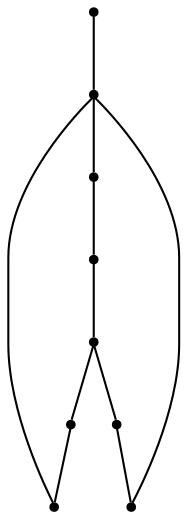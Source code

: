 graph {
  node [shape=point,comment="{\"directed\":false,\"doi\":\"10.1007/3-540-46648-7_21\",\"figure\":\"? (2)\"}"]

  v0 [pos="838.104750433446,1521.5935350703023"]
  v1 [pos="778.0972596216571,1400.572807063586"]
  v2 [pos="718.0897688098682,1521.5935350703023"]
  v3 [pos="597.0746233928579,1641.6140055842168"]
  v4 [pos="718.0897688098682,1641.614005584217"]
  v5 [pos="597.0746233928579,1521.5935350703023"]
  v6 [pos="657.0821142046468,1400.572807063586"]
  v7 [pos="477.0596338210005,1521.5935350703023"]
  v8 [pos="537.0671325810688,1400.572807063586"]

  v0 -- v1 [id="-1",pos="838.104750433446,1521.5935350703023 778.0972596216571,1400.572807063586 778.0972596216571,1400.572807063586 778.0972596216571,1400.572807063586"]
  v7 -- v8 [id="-2",pos="477.0596338210005,1521.5935350703023 537.0671325810688,1400.572807063586 537.0671325810688,1400.572807063586 537.0671325810688,1400.572807063586"]
  v8 -- v5 [id="-3",pos="537.0671325810688,1400.572807063586 597.0746233928579,1521.5935350703023 597.0746233928579,1521.5935350703023 597.0746233928579,1521.5935350703023"]
  v3 -- v0 [id="-4",pos="597.0746233928579,1641.6140055842168 838.104750433446,1521.5935350703023 838.104750433446,1521.5935350703023 838.104750433446,1521.5935350703023"]
  v3 -- v7 [id="-5",pos="597.0746233928579,1641.6140055842168 477.0596338210005,1521.5935350703023 477.0596338210005,1521.5935350703023 477.0596338210005,1521.5935350703023"]
  v5 -- v1 [id="-6",pos="597.0746233928579,1521.5935350703023 778.0972596216571,1400.572807063586 778.0972596216571,1400.572807063586 778.0972596216571,1400.572807063586"]
  v5 -- v6 [id="-7",pos="597.0746233928579,1521.5935350703023 657.0821142046468,1400.572807063586 657.0821142046468,1400.572807063586 657.0821142046468,1400.572807063586"]
  v6 -- v2 [id="-8",pos="657.0821142046468,1400.572807063586 718.0897688098682,1521.5935350703023 718.0897688098682,1521.5935350703023 718.0897688098682,1521.5935350703023"]
  v4 -- v5 [id="-9",pos="718.0897688098682,1641.614005584217 597.0746233928579,1521.5935350703023 597.0746233928579,1521.5935350703023 597.0746233928579,1521.5935350703023"]
  v2 -- v3 [id="-10",pos="718.0897688098682,1521.5935350703023 597.0746233928579,1641.6140055842168 597.0746233928579,1641.6140055842168 597.0746233928579,1641.6140055842168"]
}